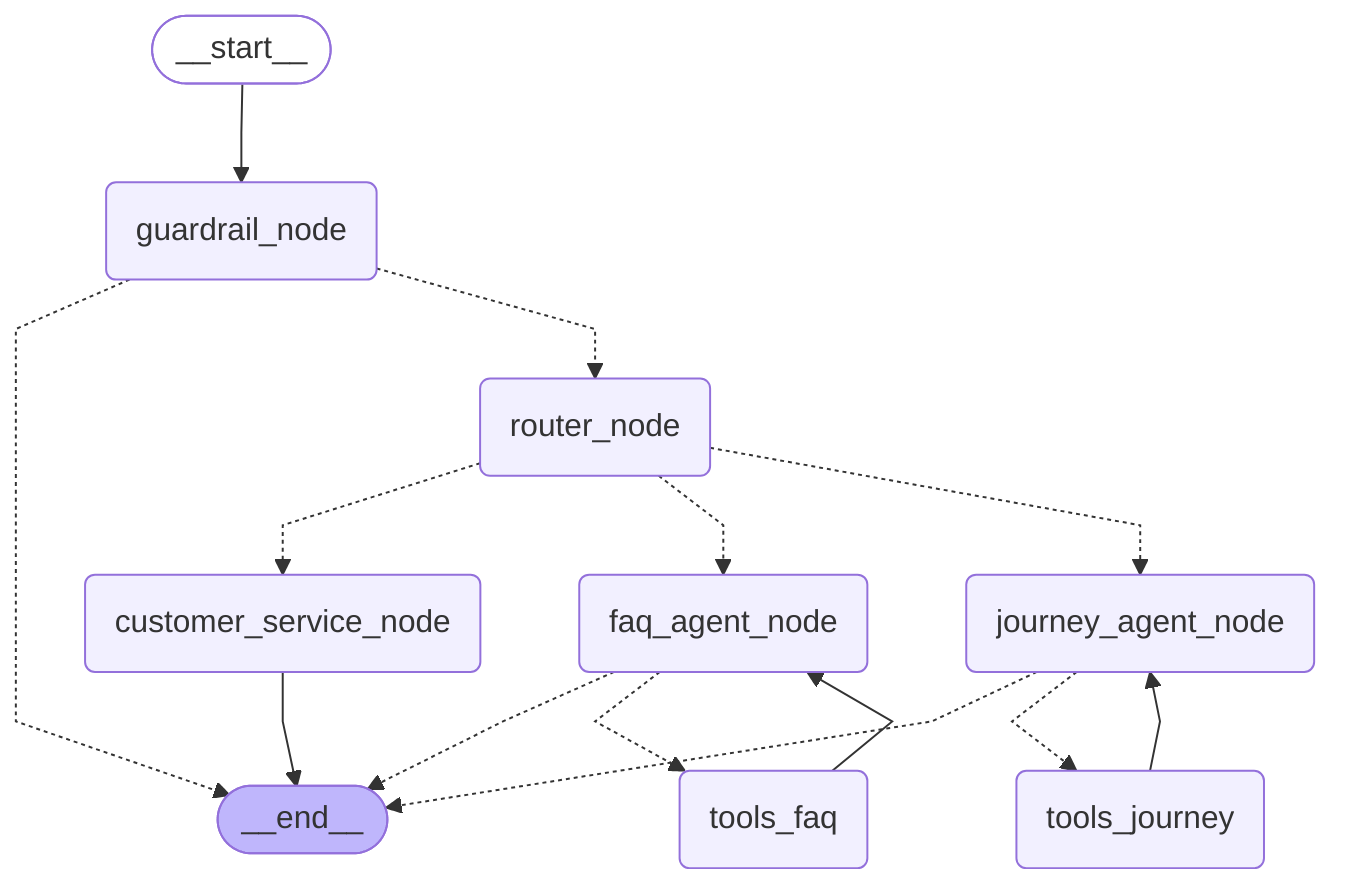 ---
config:
  flowchart:
    curve: linear
---
graph TD;
	__start__([<p>__start__</p>]):::first
	guardrail_node(guardrail_node)
	router_node(router_node)
	faq_agent_node(faq_agent_node)
	tools_faq(tools_faq)
	tools_journey(tools_journey)
	journey_agent_node(journey_agent_node)
	customer_service_node(customer_service_node)
	__end__([<p>__end__</p>]):::last
	__start__ --> guardrail_node;
	faq_agent_node -.-> __end__;
	faq_agent_node -.-> tools_faq;
	guardrail_node -.-> __end__;
	guardrail_node -.-> router_node;
	journey_agent_node -.-> __end__;
	journey_agent_node -.-> tools_journey;
	router_node -.-> customer_service_node;
	router_node -.-> faq_agent_node;
	router_node -.-> journey_agent_node;
	tools_faq --> faq_agent_node;
	tools_journey --> journey_agent_node;
	customer_service_node --> __end__;
	classDef default fill:#f2f0ff,line-height:1.2
	classDef first fill-opacity:0
	classDef last fill:#bfb6fc
